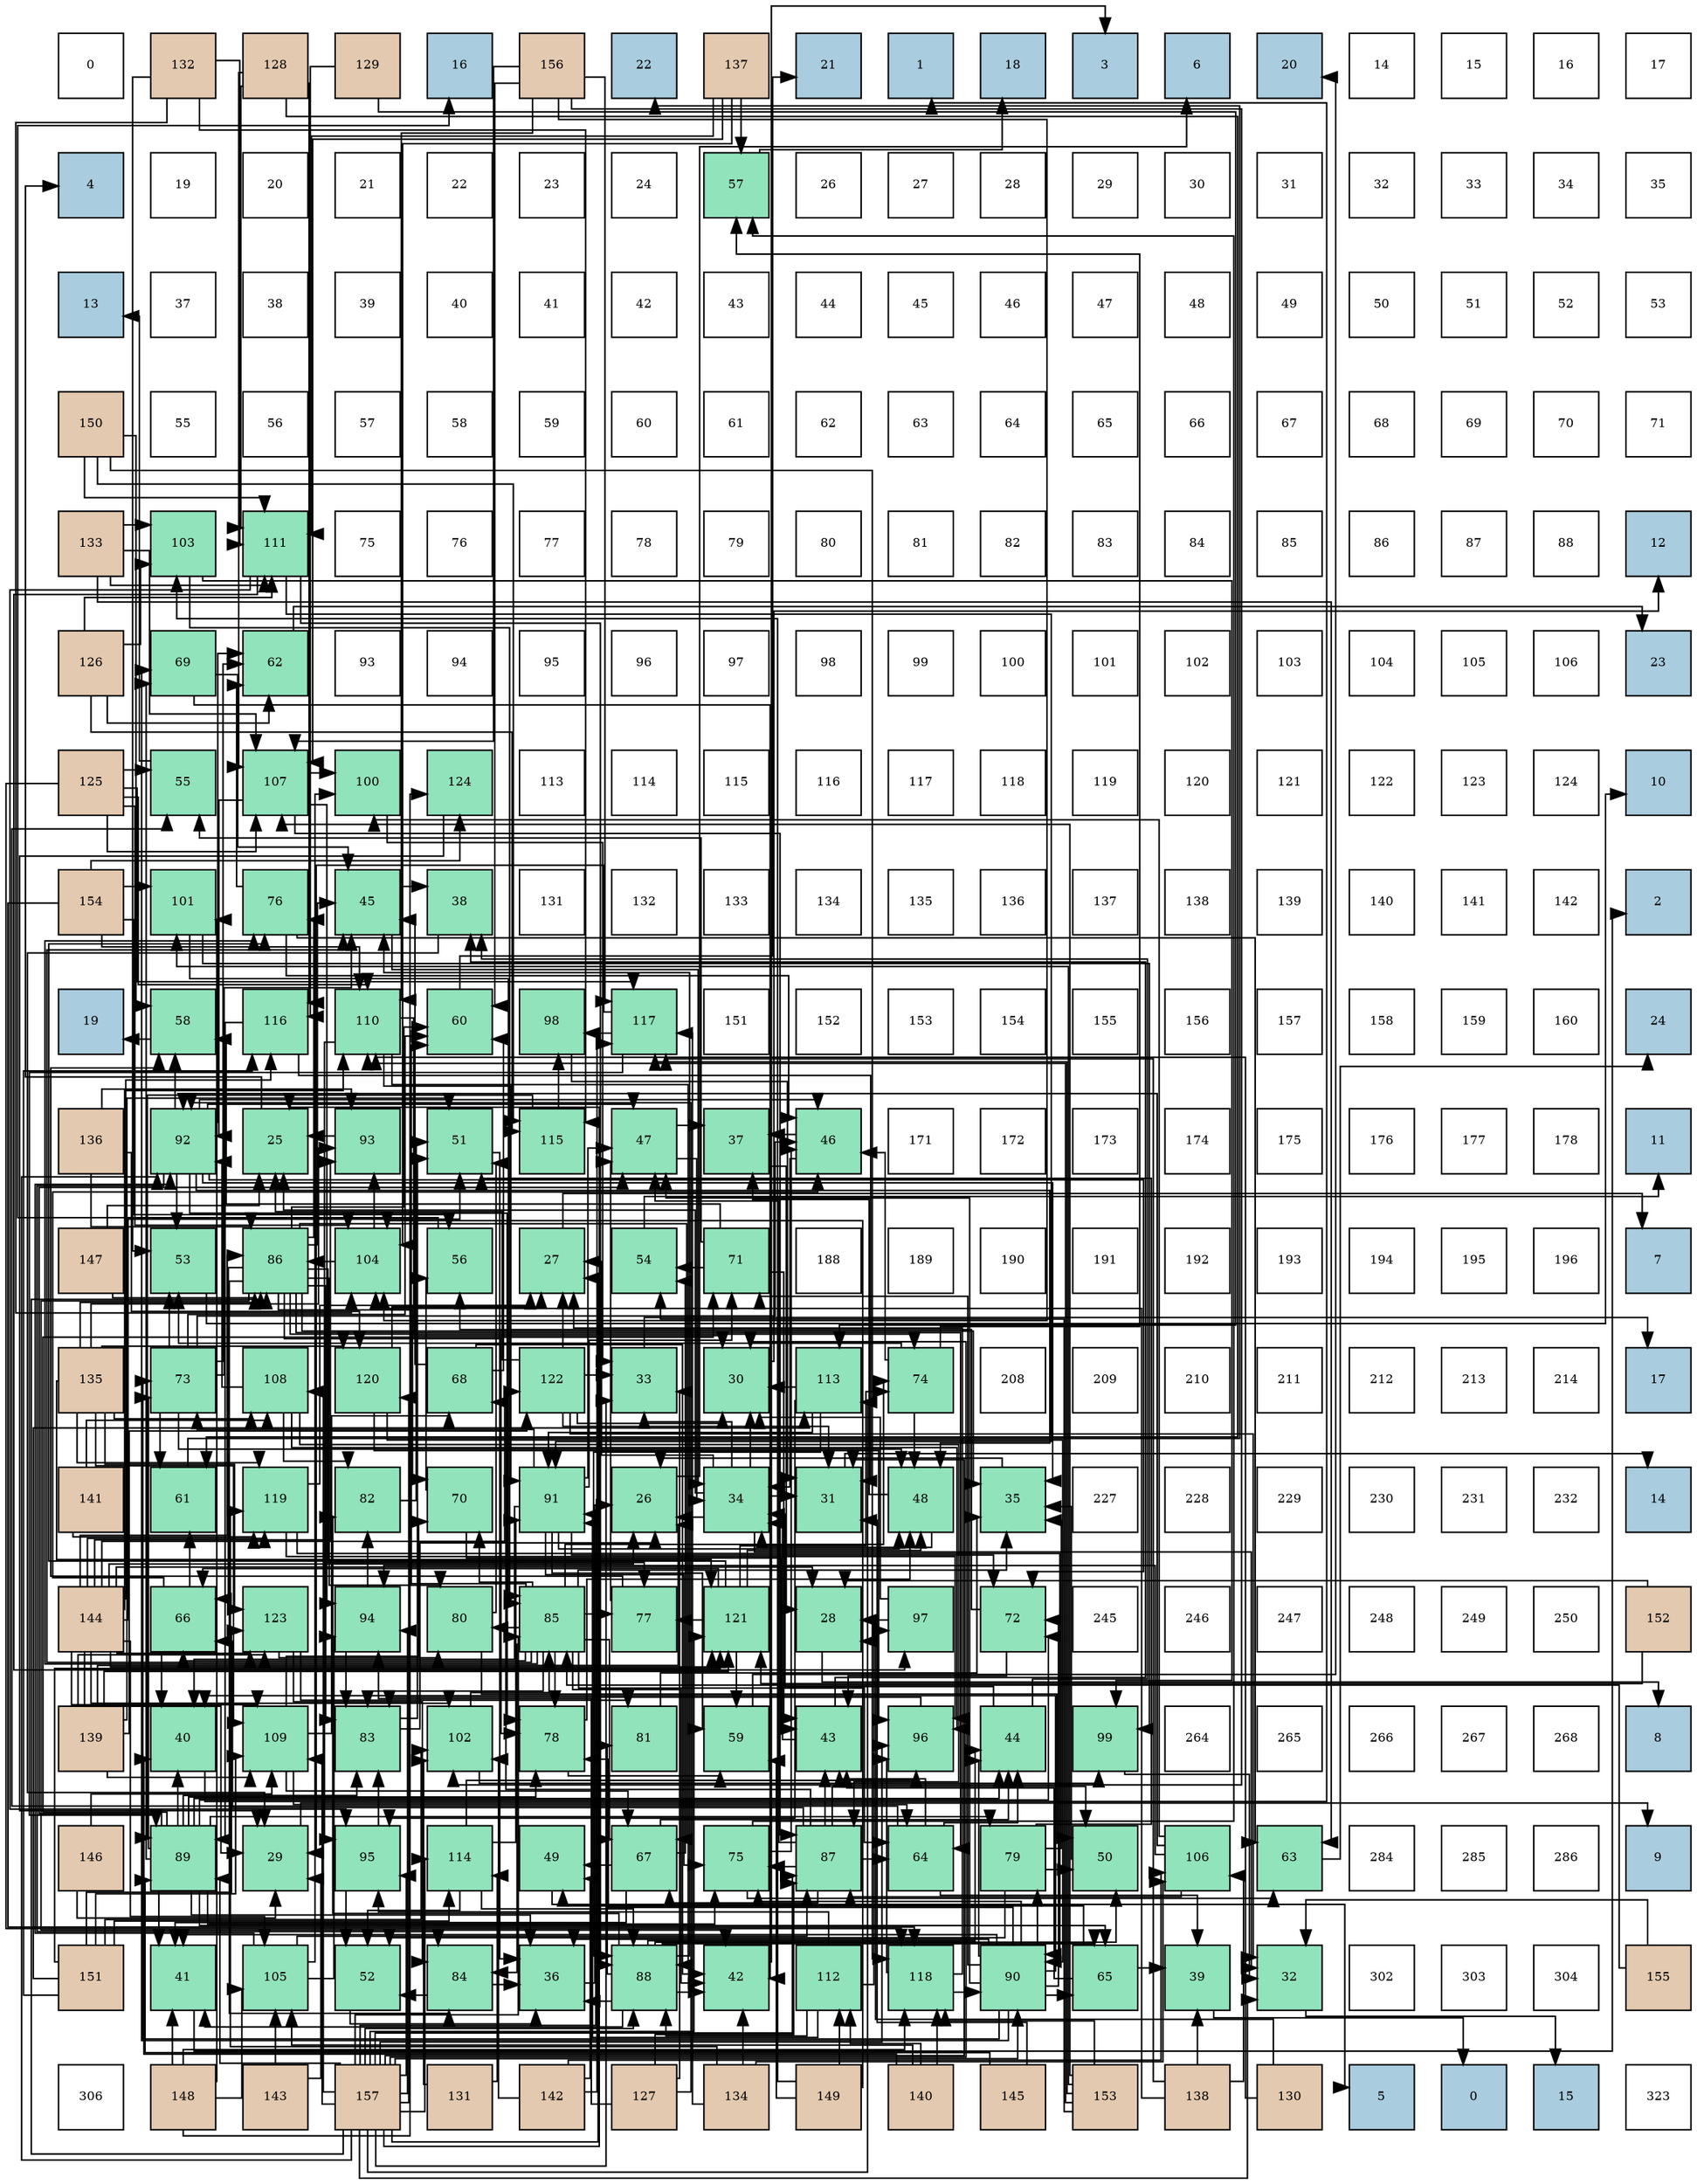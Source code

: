 digraph layout{
 rankdir=TB;
 splines=ortho;
 node [style=filled shape=square fixedsize=true width=0.6];
0[label="0", fontsize=8, fillcolor="#ffffff"];
1[label="132", fontsize=8, fillcolor="#e3c9af"];
2[label="128", fontsize=8, fillcolor="#e3c9af"];
3[label="129", fontsize=8, fillcolor="#e3c9af"];
4[label="16", fontsize=8, fillcolor="#a9ccde"];
5[label="156", fontsize=8, fillcolor="#e3c9af"];
6[label="22", fontsize=8, fillcolor="#a9ccde"];
7[label="137", fontsize=8, fillcolor="#e3c9af"];
8[label="21", fontsize=8, fillcolor="#a9ccde"];
9[label="1", fontsize=8, fillcolor="#a9ccde"];
10[label="18", fontsize=8, fillcolor="#a9ccde"];
11[label="3", fontsize=8, fillcolor="#a9ccde"];
12[label="6", fontsize=8, fillcolor="#a9ccde"];
13[label="20", fontsize=8, fillcolor="#a9ccde"];
14[label="14", fontsize=8, fillcolor="#ffffff"];
15[label="15", fontsize=8, fillcolor="#ffffff"];
16[label="16", fontsize=8, fillcolor="#ffffff"];
17[label="17", fontsize=8, fillcolor="#ffffff"];
18[label="4", fontsize=8, fillcolor="#a9ccde"];
19[label="19", fontsize=8, fillcolor="#ffffff"];
20[label="20", fontsize=8, fillcolor="#ffffff"];
21[label="21", fontsize=8, fillcolor="#ffffff"];
22[label="22", fontsize=8, fillcolor="#ffffff"];
23[label="23", fontsize=8, fillcolor="#ffffff"];
24[label="24", fontsize=8, fillcolor="#ffffff"];
25[label="57", fontsize=8, fillcolor="#91e3bb"];
26[label="26", fontsize=8, fillcolor="#ffffff"];
27[label="27", fontsize=8, fillcolor="#ffffff"];
28[label="28", fontsize=8, fillcolor="#ffffff"];
29[label="29", fontsize=8, fillcolor="#ffffff"];
30[label="30", fontsize=8, fillcolor="#ffffff"];
31[label="31", fontsize=8, fillcolor="#ffffff"];
32[label="32", fontsize=8, fillcolor="#ffffff"];
33[label="33", fontsize=8, fillcolor="#ffffff"];
34[label="34", fontsize=8, fillcolor="#ffffff"];
35[label="35", fontsize=8, fillcolor="#ffffff"];
36[label="13", fontsize=8, fillcolor="#a9ccde"];
37[label="37", fontsize=8, fillcolor="#ffffff"];
38[label="38", fontsize=8, fillcolor="#ffffff"];
39[label="39", fontsize=8, fillcolor="#ffffff"];
40[label="40", fontsize=8, fillcolor="#ffffff"];
41[label="41", fontsize=8, fillcolor="#ffffff"];
42[label="42", fontsize=8, fillcolor="#ffffff"];
43[label="43", fontsize=8, fillcolor="#ffffff"];
44[label="44", fontsize=8, fillcolor="#ffffff"];
45[label="45", fontsize=8, fillcolor="#ffffff"];
46[label="46", fontsize=8, fillcolor="#ffffff"];
47[label="47", fontsize=8, fillcolor="#ffffff"];
48[label="48", fontsize=8, fillcolor="#ffffff"];
49[label="49", fontsize=8, fillcolor="#ffffff"];
50[label="50", fontsize=8, fillcolor="#ffffff"];
51[label="51", fontsize=8, fillcolor="#ffffff"];
52[label="52", fontsize=8, fillcolor="#ffffff"];
53[label="53", fontsize=8, fillcolor="#ffffff"];
54[label="150", fontsize=8, fillcolor="#e3c9af"];
55[label="55", fontsize=8, fillcolor="#ffffff"];
56[label="56", fontsize=8, fillcolor="#ffffff"];
57[label="57", fontsize=8, fillcolor="#ffffff"];
58[label="58", fontsize=8, fillcolor="#ffffff"];
59[label="59", fontsize=8, fillcolor="#ffffff"];
60[label="60", fontsize=8, fillcolor="#ffffff"];
61[label="61", fontsize=8, fillcolor="#ffffff"];
62[label="62", fontsize=8, fillcolor="#ffffff"];
63[label="63", fontsize=8, fillcolor="#ffffff"];
64[label="64", fontsize=8, fillcolor="#ffffff"];
65[label="65", fontsize=8, fillcolor="#ffffff"];
66[label="66", fontsize=8, fillcolor="#ffffff"];
67[label="67", fontsize=8, fillcolor="#ffffff"];
68[label="68", fontsize=8, fillcolor="#ffffff"];
69[label="69", fontsize=8, fillcolor="#ffffff"];
70[label="70", fontsize=8, fillcolor="#ffffff"];
71[label="71", fontsize=8, fillcolor="#ffffff"];
72[label="133", fontsize=8, fillcolor="#e3c9af"];
73[label="103", fontsize=8, fillcolor="#91e3bb"];
74[label="111", fontsize=8, fillcolor="#91e3bb"];
75[label="75", fontsize=8, fillcolor="#ffffff"];
76[label="76", fontsize=8, fillcolor="#ffffff"];
77[label="77", fontsize=8, fillcolor="#ffffff"];
78[label="78", fontsize=8, fillcolor="#ffffff"];
79[label="79", fontsize=8, fillcolor="#ffffff"];
80[label="80", fontsize=8, fillcolor="#ffffff"];
81[label="81", fontsize=8, fillcolor="#ffffff"];
82[label="82", fontsize=8, fillcolor="#ffffff"];
83[label="83", fontsize=8, fillcolor="#ffffff"];
84[label="84", fontsize=8, fillcolor="#ffffff"];
85[label="85", fontsize=8, fillcolor="#ffffff"];
86[label="86", fontsize=8, fillcolor="#ffffff"];
87[label="87", fontsize=8, fillcolor="#ffffff"];
88[label="88", fontsize=8, fillcolor="#ffffff"];
89[label="12", fontsize=8, fillcolor="#a9ccde"];
90[label="126", fontsize=8, fillcolor="#e3c9af"];
91[label="69", fontsize=8, fillcolor="#91e3bb"];
92[label="62", fontsize=8, fillcolor="#91e3bb"];
93[label="93", fontsize=8, fillcolor="#ffffff"];
94[label="94", fontsize=8, fillcolor="#ffffff"];
95[label="95", fontsize=8, fillcolor="#ffffff"];
96[label="96", fontsize=8, fillcolor="#ffffff"];
97[label="97", fontsize=8, fillcolor="#ffffff"];
98[label="98", fontsize=8, fillcolor="#ffffff"];
99[label="99", fontsize=8, fillcolor="#ffffff"];
100[label="100", fontsize=8, fillcolor="#ffffff"];
101[label="101", fontsize=8, fillcolor="#ffffff"];
102[label="102", fontsize=8, fillcolor="#ffffff"];
103[label="103", fontsize=8, fillcolor="#ffffff"];
104[label="104", fontsize=8, fillcolor="#ffffff"];
105[label="105", fontsize=8, fillcolor="#ffffff"];
106[label="106", fontsize=8, fillcolor="#ffffff"];
107[label="23", fontsize=8, fillcolor="#a9ccde"];
108[label="125", fontsize=8, fillcolor="#e3c9af"];
109[label="55", fontsize=8, fillcolor="#91e3bb"];
110[label="107", fontsize=8, fillcolor="#91e3bb"];
111[label="100", fontsize=8, fillcolor="#91e3bb"];
112[label="124", fontsize=8, fillcolor="#91e3bb"];
113[label="113", fontsize=8, fillcolor="#ffffff"];
114[label="114", fontsize=8, fillcolor="#ffffff"];
115[label="115", fontsize=8, fillcolor="#ffffff"];
116[label="116", fontsize=8, fillcolor="#ffffff"];
117[label="117", fontsize=8, fillcolor="#ffffff"];
118[label="118", fontsize=8, fillcolor="#ffffff"];
119[label="119", fontsize=8, fillcolor="#ffffff"];
120[label="120", fontsize=8, fillcolor="#ffffff"];
121[label="121", fontsize=8, fillcolor="#ffffff"];
122[label="122", fontsize=8, fillcolor="#ffffff"];
123[label="123", fontsize=8, fillcolor="#ffffff"];
124[label="124", fontsize=8, fillcolor="#ffffff"];
125[label="10", fontsize=8, fillcolor="#a9ccde"];
126[label="154", fontsize=8, fillcolor="#e3c9af"];
127[label="101", fontsize=8, fillcolor="#91e3bb"];
128[label="76", fontsize=8, fillcolor="#91e3bb"];
129[label="45", fontsize=8, fillcolor="#91e3bb"];
130[label="38", fontsize=8, fillcolor="#91e3bb"];
131[label="131", fontsize=8, fillcolor="#ffffff"];
132[label="132", fontsize=8, fillcolor="#ffffff"];
133[label="133", fontsize=8, fillcolor="#ffffff"];
134[label="134", fontsize=8, fillcolor="#ffffff"];
135[label="135", fontsize=8, fillcolor="#ffffff"];
136[label="136", fontsize=8, fillcolor="#ffffff"];
137[label="137", fontsize=8, fillcolor="#ffffff"];
138[label="138", fontsize=8, fillcolor="#ffffff"];
139[label="139", fontsize=8, fillcolor="#ffffff"];
140[label="140", fontsize=8, fillcolor="#ffffff"];
141[label="141", fontsize=8, fillcolor="#ffffff"];
142[label="142", fontsize=8, fillcolor="#ffffff"];
143[label="2", fontsize=8, fillcolor="#a9ccde"];
144[label="19", fontsize=8, fillcolor="#a9ccde"];
145[label="58", fontsize=8, fillcolor="#91e3bb"];
146[label="116", fontsize=8, fillcolor="#91e3bb"];
147[label="110", fontsize=8, fillcolor="#91e3bb"];
148[label="60", fontsize=8, fillcolor="#91e3bb"];
149[label="98", fontsize=8, fillcolor="#91e3bb"];
150[label="117", fontsize=8, fillcolor="#91e3bb"];
151[label="151", fontsize=8, fillcolor="#ffffff"];
152[label="152", fontsize=8, fillcolor="#ffffff"];
153[label="153", fontsize=8, fillcolor="#ffffff"];
154[label="154", fontsize=8, fillcolor="#ffffff"];
155[label="155", fontsize=8, fillcolor="#ffffff"];
156[label="156", fontsize=8, fillcolor="#ffffff"];
157[label="157", fontsize=8, fillcolor="#ffffff"];
158[label="158", fontsize=8, fillcolor="#ffffff"];
159[label="159", fontsize=8, fillcolor="#ffffff"];
160[label="160", fontsize=8, fillcolor="#ffffff"];
161[label="24", fontsize=8, fillcolor="#a9ccde"];
162[label="136", fontsize=8, fillcolor="#e3c9af"];
163[label="92", fontsize=8, fillcolor="#91e3bb"];
164[label="25", fontsize=8, fillcolor="#91e3bb"];
165[label="93", fontsize=8, fillcolor="#91e3bb"];
166[label="51", fontsize=8, fillcolor="#91e3bb"];
167[label="115", fontsize=8, fillcolor="#91e3bb"];
168[label="47", fontsize=8, fillcolor="#91e3bb"];
169[label="37", fontsize=8, fillcolor="#91e3bb"];
170[label="46", fontsize=8, fillcolor="#91e3bb"];
171[label="171", fontsize=8, fillcolor="#ffffff"];
172[label="172", fontsize=8, fillcolor="#ffffff"];
173[label="173", fontsize=8, fillcolor="#ffffff"];
174[label="174", fontsize=8, fillcolor="#ffffff"];
175[label="175", fontsize=8, fillcolor="#ffffff"];
176[label="176", fontsize=8, fillcolor="#ffffff"];
177[label="177", fontsize=8, fillcolor="#ffffff"];
178[label="178", fontsize=8, fillcolor="#ffffff"];
179[label="11", fontsize=8, fillcolor="#a9ccde"];
180[label="147", fontsize=8, fillcolor="#e3c9af"];
181[label="53", fontsize=8, fillcolor="#91e3bb"];
182[label="86", fontsize=8, fillcolor="#91e3bb"];
183[label="104", fontsize=8, fillcolor="#91e3bb"];
184[label="56", fontsize=8, fillcolor="#91e3bb"];
185[label="27", fontsize=8, fillcolor="#91e3bb"];
186[label="54", fontsize=8, fillcolor="#91e3bb"];
187[label="71", fontsize=8, fillcolor="#91e3bb"];
188[label="188", fontsize=8, fillcolor="#ffffff"];
189[label="189", fontsize=8, fillcolor="#ffffff"];
190[label="190", fontsize=8, fillcolor="#ffffff"];
191[label="191", fontsize=8, fillcolor="#ffffff"];
192[label="192", fontsize=8, fillcolor="#ffffff"];
193[label="193", fontsize=8, fillcolor="#ffffff"];
194[label="194", fontsize=8, fillcolor="#ffffff"];
195[label="195", fontsize=8, fillcolor="#ffffff"];
196[label="196", fontsize=8, fillcolor="#ffffff"];
197[label="7", fontsize=8, fillcolor="#a9ccde"];
198[label="135", fontsize=8, fillcolor="#e3c9af"];
199[label="73", fontsize=8, fillcolor="#91e3bb"];
200[label="108", fontsize=8, fillcolor="#91e3bb"];
201[label="120", fontsize=8, fillcolor="#91e3bb"];
202[label="68", fontsize=8, fillcolor="#91e3bb"];
203[label="122", fontsize=8, fillcolor="#91e3bb"];
204[label="33", fontsize=8, fillcolor="#91e3bb"];
205[label="30", fontsize=8, fillcolor="#91e3bb"];
206[label="113", fontsize=8, fillcolor="#91e3bb"];
207[label="74", fontsize=8, fillcolor="#91e3bb"];
208[label="208", fontsize=8, fillcolor="#ffffff"];
209[label="209", fontsize=8, fillcolor="#ffffff"];
210[label="210", fontsize=8, fillcolor="#ffffff"];
211[label="211", fontsize=8, fillcolor="#ffffff"];
212[label="212", fontsize=8, fillcolor="#ffffff"];
213[label="213", fontsize=8, fillcolor="#ffffff"];
214[label="214", fontsize=8, fillcolor="#ffffff"];
215[label="17", fontsize=8, fillcolor="#a9ccde"];
216[label="141", fontsize=8, fillcolor="#e3c9af"];
217[label="61", fontsize=8, fillcolor="#91e3bb"];
218[label="119", fontsize=8, fillcolor="#91e3bb"];
219[label="82", fontsize=8, fillcolor="#91e3bb"];
220[label="70", fontsize=8, fillcolor="#91e3bb"];
221[label="91", fontsize=8, fillcolor="#91e3bb"];
222[label="26", fontsize=8, fillcolor="#91e3bb"];
223[label="34", fontsize=8, fillcolor="#91e3bb"];
224[label="31", fontsize=8, fillcolor="#91e3bb"];
225[label="48", fontsize=8, fillcolor="#91e3bb"];
226[label="35", fontsize=8, fillcolor="#91e3bb"];
227[label="227", fontsize=8, fillcolor="#ffffff"];
228[label="228", fontsize=8, fillcolor="#ffffff"];
229[label="229", fontsize=8, fillcolor="#ffffff"];
230[label="230", fontsize=8, fillcolor="#ffffff"];
231[label="231", fontsize=8, fillcolor="#ffffff"];
232[label="232", fontsize=8, fillcolor="#ffffff"];
233[label="14", fontsize=8, fillcolor="#a9ccde"];
234[label="144", fontsize=8, fillcolor="#e3c9af"];
235[label="66", fontsize=8, fillcolor="#91e3bb"];
236[label="123", fontsize=8, fillcolor="#91e3bb"];
237[label="94", fontsize=8, fillcolor="#91e3bb"];
238[label="80", fontsize=8, fillcolor="#91e3bb"];
239[label="85", fontsize=8, fillcolor="#91e3bb"];
240[label="77", fontsize=8, fillcolor="#91e3bb"];
241[label="121", fontsize=8, fillcolor="#91e3bb"];
242[label="28", fontsize=8, fillcolor="#91e3bb"];
243[label="97", fontsize=8, fillcolor="#91e3bb"];
244[label="72", fontsize=8, fillcolor="#91e3bb"];
245[label="245", fontsize=8, fillcolor="#ffffff"];
246[label="246", fontsize=8, fillcolor="#ffffff"];
247[label="247", fontsize=8, fillcolor="#ffffff"];
248[label="248", fontsize=8, fillcolor="#ffffff"];
249[label="249", fontsize=8, fillcolor="#ffffff"];
250[label="250", fontsize=8, fillcolor="#ffffff"];
251[label="152", fontsize=8, fillcolor="#e3c9af"];
252[label="139", fontsize=8, fillcolor="#e3c9af"];
253[label="40", fontsize=8, fillcolor="#91e3bb"];
254[label="109", fontsize=8, fillcolor="#91e3bb"];
255[label="83", fontsize=8, fillcolor="#91e3bb"];
256[label="102", fontsize=8, fillcolor="#91e3bb"];
257[label="78", fontsize=8, fillcolor="#91e3bb"];
258[label="81", fontsize=8, fillcolor="#91e3bb"];
259[label="59", fontsize=8, fillcolor="#91e3bb"];
260[label="43", fontsize=8, fillcolor="#91e3bb"];
261[label="96", fontsize=8, fillcolor="#91e3bb"];
262[label="44", fontsize=8, fillcolor="#91e3bb"];
263[label="99", fontsize=8, fillcolor="#91e3bb"];
264[label="264", fontsize=8, fillcolor="#ffffff"];
265[label="265", fontsize=8, fillcolor="#ffffff"];
266[label="266", fontsize=8, fillcolor="#ffffff"];
267[label="267", fontsize=8, fillcolor="#ffffff"];
268[label="268", fontsize=8, fillcolor="#ffffff"];
269[label="8", fontsize=8, fillcolor="#a9ccde"];
270[label="146", fontsize=8, fillcolor="#e3c9af"];
271[label="89", fontsize=8, fillcolor="#91e3bb"];
272[label="29", fontsize=8, fillcolor="#91e3bb"];
273[label="95", fontsize=8, fillcolor="#91e3bb"];
274[label="114", fontsize=8, fillcolor="#91e3bb"];
275[label="49", fontsize=8, fillcolor="#91e3bb"];
276[label="67", fontsize=8, fillcolor="#91e3bb"];
277[label="75", fontsize=8, fillcolor="#91e3bb"];
278[label="87", fontsize=8, fillcolor="#91e3bb"];
279[label="64", fontsize=8, fillcolor="#91e3bb"];
280[label="79", fontsize=8, fillcolor="#91e3bb"];
281[label="50", fontsize=8, fillcolor="#91e3bb"];
282[label="106", fontsize=8, fillcolor="#91e3bb"];
283[label="63", fontsize=8, fillcolor="#91e3bb"];
284[label="284", fontsize=8, fillcolor="#ffffff"];
285[label="285", fontsize=8, fillcolor="#ffffff"];
286[label="286", fontsize=8, fillcolor="#ffffff"];
287[label="9", fontsize=8, fillcolor="#a9ccde"];
288[label="151", fontsize=8, fillcolor="#e3c9af"];
289[label="41", fontsize=8, fillcolor="#91e3bb"];
290[label="105", fontsize=8, fillcolor="#91e3bb"];
291[label="52", fontsize=8, fillcolor="#91e3bb"];
292[label="84", fontsize=8, fillcolor="#91e3bb"];
293[label="36", fontsize=8, fillcolor="#91e3bb"];
294[label="88", fontsize=8, fillcolor="#91e3bb"];
295[label="42", fontsize=8, fillcolor="#91e3bb"];
296[label="112", fontsize=8, fillcolor="#91e3bb"];
297[label="118", fontsize=8, fillcolor="#91e3bb"];
298[label="90", fontsize=8, fillcolor="#91e3bb"];
299[label="65", fontsize=8, fillcolor="#91e3bb"];
300[label="39", fontsize=8, fillcolor="#91e3bb"];
301[label="32", fontsize=8, fillcolor="#91e3bb"];
302[label="302", fontsize=8, fillcolor="#ffffff"];
303[label="303", fontsize=8, fillcolor="#ffffff"];
304[label="304", fontsize=8, fillcolor="#ffffff"];
305[label="155", fontsize=8, fillcolor="#e3c9af"];
306[label="306", fontsize=8, fillcolor="#ffffff"];
307[label="148", fontsize=8, fillcolor="#e3c9af"];
308[label="143", fontsize=8, fillcolor="#e3c9af"];
309[label="157", fontsize=8, fillcolor="#e3c9af"];
310[label="131", fontsize=8, fillcolor="#e3c9af"];
311[label="142", fontsize=8, fillcolor="#e3c9af"];
312[label="127", fontsize=8, fillcolor="#e3c9af"];
313[label="134", fontsize=8, fillcolor="#e3c9af"];
314[label="149", fontsize=8, fillcolor="#e3c9af"];
315[label="140", fontsize=8, fillcolor="#e3c9af"];
316[label="145", fontsize=8, fillcolor="#e3c9af"];
317[label="153", fontsize=8, fillcolor="#e3c9af"];
318[label="138", fontsize=8, fillcolor="#e3c9af"];
319[label="130", fontsize=8, fillcolor="#e3c9af"];
320[label="5", fontsize=8, fillcolor="#a9ccde"];
321[label="0", fontsize=8, fillcolor="#a9ccde"];
322[label="15", fontsize=8, fillcolor="#a9ccde"];
323[label="323", fontsize=8, fillcolor="#ffffff"];
edge [constraint=false, style=vis];164 -> 18;
222 -> 12;
185 -> 197;
242 -> 269;
272 -> 287;
205 -> 89;
224 -> 233;
301 -> 322;
204 -> 215;
223 -> 164;
223 -> 222;
223 -> 185;
223 -> 205;
223 -> 224;
223 -> 301;
223 -> 204;
226 -> 222;
293 -> 222;
169 -> 242;
130 -> 272;
300 -> 321;
253 -> 9;
289 -> 143;
295 -> 11;
260 -> 223;
260 -> 130;
262 -> 223;
262 -> 130;
129 -> 223;
129 -> 130;
170 -> 223;
170 -> 169;
168 -> 223;
168 -> 169;
225 -> 223;
225 -> 169;
275 -> 320;
281 -> 226;
166 -> 293;
291 -> 293;
181 -> 125;
186 -> 179;
109 -> 36;
184 -> 4;
25 -> 10;
145 -> 144;
259 -> 13;
148 -> 8;
217 -> 6;
92 -> 107;
283 -> 161;
279 -> 300;
279 -> 260;
279 -> 262;
279 -> 109;
299 -> 300;
299 -> 260;
299 -> 275;
235 -> 253;
235 -> 170;
235 -> 217;
276 -> 289;
276 -> 262;
276 -> 275;
276 -> 186;
202 -> 295;
202 -> 129;
202 -> 148;
91 -> 295;
91 -> 129;
220 -> 260;
220 -> 184;
187 -> 260;
187 -> 186;
187 -> 109;
187 -> 145;
244 -> 260;
244 -> 184;
199 -> 129;
199 -> 170;
199 -> 225;
199 -> 181;
199 -> 148;
199 -> 217;
199 -> 92;
207 -> 170;
207 -> 225;
207 -> 181;
207 -> 25;
277 -> 170;
277 -> 25;
277 -> 283;
128 -> 170;
128 -> 92;
128 -> 283;
240 -> 168;
240 -> 145;
257 -> 225;
257 -> 259;
280 -> 226;
280 -> 281;
280 -> 166;
280 -> 291;
238 -> 281;
238 -> 166;
258 -> 226;
219 -> 166;
255 -> 222;
255 -> 166;
292 -> 293;
292 -> 291;
239 -> 226;
239 -> 295;
239 -> 129;
239 -> 148;
239 -> 279;
239 -> 235;
239 -> 276;
239 -> 220;
239 -> 207;
239 -> 128;
239 -> 240;
239 -> 257;
239 -> 238;
239 -> 255;
239 -> 292;
182 -> 226;
182 -> 295;
182 -> 129;
182 -> 148;
182 -> 279;
182 -> 235;
182 -> 276;
182 -> 220;
182 -> 207;
182 -> 128;
182 -> 240;
182 -> 257;
182 -> 238;
182 -> 255;
182 -> 292;
278 -> 260;
278 -> 168;
278 -> 281;
278 -> 279;
278 -> 235;
278 -> 276;
278 -> 202;
278 -> 277;
294 -> 293;
294 -> 289;
294 -> 295;
294 -> 262;
294 -> 129;
294 -> 281;
294 -> 299;
294 -> 258;
294 -> 219;
271 -> 293;
271 -> 253;
271 -> 289;
271 -> 262;
271 -> 168;
271 -> 299;
271 -> 91;
271 -> 187;
271 -> 244;
271 -> 199;
271 -> 277;
271 -> 257;
271 -> 280;
271 -> 255;
298 -> 293;
298 -> 253;
298 -> 289;
298 -> 262;
298 -> 168;
298 -> 299;
298 -> 91;
298 -> 187;
298 -> 244;
298 -> 199;
298 -> 277;
298 -> 257;
298 -> 280;
221 -> 253;
221 -> 168;
221 -> 225;
221 -> 259;
221 -> 187;
221 -> 244;
221 -> 199;
221 -> 277;
163 -> 226;
163 -> 170;
163 -> 168;
163 -> 225;
163 -> 181;
163 -> 145;
163 -> 92;
163 -> 244;
163 -> 257;
163 -> 292;
165 -> 164;
237 -> 219;
237 -> 255;
273 -> 291;
273 -> 255;
261 -> 255;
243 -> 242;
243 -> 205;
149 -> 224;
263 -> 301;
111 -> 204;
127 -> 239;
127 -> 263;
256 -> 239;
256 -> 263;
73 -> 239;
73 -> 263;
183 -> 182;
183 -> 165;
290 -> 278;
290 -> 163;
290 -> 237;
290 -> 111;
282 -> 278;
282 -> 163;
282 -> 237;
282 -> 111;
110 -> 278;
110 -> 163;
110 -> 237;
110 -> 111;
200 -> 219;
200 -> 278;
200 -> 163;
200 -> 261;
254 -> 279;
254 -> 276;
254 -> 202;
254 -> 220;
147 -> 205;
147 -> 294;
147 -> 221;
147 -> 273;
74 -> 294;
74 -> 221;
74 -> 273;
74 -> 243;
296 -> 294;
296 -> 221;
296 -> 273;
296 -> 243;
206 -> 205;
206 -> 294;
206 -> 221;
206 -> 273;
274 -> 291;
274 -> 294;
274 -> 221;
274 -> 261;
167 -> 271;
167 -> 149;
146 -> 224;
146 -> 271;
150 -> 272;
150 -> 271;
150 -> 149;
297 -> 185;
297 -> 298;
297 -> 261;
218 -> 185;
218 -> 298;
218 -> 261;
201 -> 185;
201 -> 298;
201 -> 261;
241 -> 225;
241 -> 259;
241 -> 235;
241 -> 207;
241 -> 128;
241 -> 240;
203 -> 164;
203 -> 185;
203 -> 205;
203 -> 224;
203 -> 301;
203 -> 204;
236 -> 238;
236 -> 258;
236 -> 292;
112 -> 272;
108 -> 109;
108 -> 183;
108 -> 110;
108 -> 147;
108 -> 150;
108 -> 297;
90 -> 92;
90 -> 73;
90 -> 74;
90 -> 167;
312 -> 204;
312 -> 278;
312 -> 163;
312 -> 237;
2 -> 217;
2 -> 110;
2 -> 74;
2 -> 146;
3 -> 206;
3 -> 146;
319 -> 242;
319 -> 147;
310 -> 256;
310 -> 274;
1 -> 181;
1 -> 183;
1 -> 74;
1 -> 167;
72 -> 283;
72 -> 73;
72 -> 110;
72 -> 74;
313 -> 295;
313 -> 282;
313 -> 150;
313 -> 218;
198 -> 182;
198 -> 165;
198 -> 200;
198 -> 254;
198 -> 218;
198 -> 201;
198 -> 241;
198 -> 236;
162 -> 182;
162 -> 165;
162 -> 201;
7 -> 25;
7 -> 183;
7 -> 110;
7 -> 74;
318 -> 300;
318 -> 183;
318 -> 282;
318 -> 150;
252 -> 222;
252 -> 166;
252 -> 254;
252 -> 241;
252 -> 203;
252 -> 236;
315 -> 253;
315 -> 290;
315 -> 296;
315 -> 297;
216 -> 200;
216 -> 218;
311 -> 275;
311 -> 256;
311 -> 282;
311 -> 150;
308 -> 272;
308 -> 290;
234 -> 222;
234 -> 242;
234 -> 272;
234 -> 166;
234 -> 182;
234 -> 165;
234 -> 256;
234 -> 290;
234 -> 254;
234 -> 147;
234 -> 146;
234 -> 218;
234 -> 241;
234 -> 203;
234 -> 236;
316 -> 224;
316 -> 271;
270 -> 272;
270 -> 254;
180 -> 164;
180 -> 182;
307 -> 289;
307 -> 127;
307 -> 290;
307 -> 297;
307 -> 112;
314 -> 259;
314 -> 73;
314 -> 183;
314 -> 296;
54 -> 145;
54 -> 74;
54 -> 167;
54 -> 297;
288 -> 256;
288 -> 254;
288 -> 206;
288 -> 274;
288 -> 146;
288 -> 241;
288 -> 236;
251 -> 242;
251 -> 241;
317 -> 186;
317 -> 127;
317 -> 110;
317 -> 147;
317 -> 150;
317 -> 297;
126 -> 184;
126 -> 127;
126 -> 147;
126 -> 297;
126 -> 112;
305 -> 301;
305 -> 239;
5 -> 148;
5 -> 256;
5 -> 183;
5 -> 110;
5 -> 147;
5 -> 150;
309 -> 164;
309 -> 185;
309 -> 205;
309 -> 224;
309 -> 301;
309 -> 204;
309 -> 239;
309 -> 182;
309 -> 278;
309 -> 294;
309 -> 271;
309 -> 298;
309 -> 221;
309 -> 163;
309 -> 237;
309 -> 273;
309 -> 261;
309 -> 200;
309 -> 254;
309 -> 206;
309 -> 274;
309 -> 201;
309 -> 241;
edge [constraint=true, style=invis];
0 -> 18 -> 36 -> 54 -> 72 -> 90 -> 108 -> 126 -> 144 -> 162 -> 180 -> 198 -> 216 -> 234 -> 252 -> 270 -> 288 -> 306;
1 -> 19 -> 37 -> 55 -> 73 -> 91 -> 109 -> 127 -> 145 -> 163 -> 181 -> 199 -> 217 -> 235 -> 253 -> 271 -> 289 -> 307;
2 -> 20 -> 38 -> 56 -> 74 -> 92 -> 110 -> 128 -> 146 -> 164 -> 182 -> 200 -> 218 -> 236 -> 254 -> 272 -> 290 -> 308;
3 -> 21 -> 39 -> 57 -> 75 -> 93 -> 111 -> 129 -> 147 -> 165 -> 183 -> 201 -> 219 -> 237 -> 255 -> 273 -> 291 -> 309;
4 -> 22 -> 40 -> 58 -> 76 -> 94 -> 112 -> 130 -> 148 -> 166 -> 184 -> 202 -> 220 -> 238 -> 256 -> 274 -> 292 -> 310;
5 -> 23 -> 41 -> 59 -> 77 -> 95 -> 113 -> 131 -> 149 -> 167 -> 185 -> 203 -> 221 -> 239 -> 257 -> 275 -> 293 -> 311;
6 -> 24 -> 42 -> 60 -> 78 -> 96 -> 114 -> 132 -> 150 -> 168 -> 186 -> 204 -> 222 -> 240 -> 258 -> 276 -> 294 -> 312;
7 -> 25 -> 43 -> 61 -> 79 -> 97 -> 115 -> 133 -> 151 -> 169 -> 187 -> 205 -> 223 -> 241 -> 259 -> 277 -> 295 -> 313;
8 -> 26 -> 44 -> 62 -> 80 -> 98 -> 116 -> 134 -> 152 -> 170 -> 188 -> 206 -> 224 -> 242 -> 260 -> 278 -> 296 -> 314;
9 -> 27 -> 45 -> 63 -> 81 -> 99 -> 117 -> 135 -> 153 -> 171 -> 189 -> 207 -> 225 -> 243 -> 261 -> 279 -> 297 -> 315;
10 -> 28 -> 46 -> 64 -> 82 -> 100 -> 118 -> 136 -> 154 -> 172 -> 190 -> 208 -> 226 -> 244 -> 262 -> 280 -> 298 -> 316;
11 -> 29 -> 47 -> 65 -> 83 -> 101 -> 119 -> 137 -> 155 -> 173 -> 191 -> 209 -> 227 -> 245 -> 263 -> 281 -> 299 -> 317;
12 -> 30 -> 48 -> 66 -> 84 -> 102 -> 120 -> 138 -> 156 -> 174 -> 192 -> 210 -> 228 -> 246 -> 264 -> 282 -> 300 -> 318;
13 -> 31 -> 49 -> 67 -> 85 -> 103 -> 121 -> 139 -> 157 -> 175 -> 193 -> 211 -> 229 -> 247 -> 265 -> 283 -> 301 -> 319;
14 -> 32 -> 50 -> 68 -> 86 -> 104 -> 122 -> 140 -> 158 -> 176 -> 194 -> 212 -> 230 -> 248 -> 266 -> 284 -> 302 -> 320;
15 -> 33 -> 51 -> 69 -> 87 -> 105 -> 123 -> 141 -> 159 -> 177 -> 195 -> 213 -> 231 -> 249 -> 267 -> 285 -> 303 -> 321;
16 -> 34 -> 52 -> 70 -> 88 -> 106 -> 124 -> 142 -> 160 -> 178 -> 196 -> 214 -> 232 -> 250 -> 268 -> 286 -> 304 -> 322;
17 -> 35 -> 53 -> 71 -> 89 -> 107 -> 125 -> 143 -> 161 -> 179 -> 197 -> 215 -> 233 -> 251 -> 269 -> 287 -> 305 -> 323;
rank = same {0 -> 1 -> 2 -> 3 -> 4 -> 5 -> 6 -> 7 -> 8 -> 9 -> 10 -> 11 -> 12 -> 13 -> 14 -> 15 -> 16 -> 17};
rank = same {18 -> 19 -> 20 -> 21 -> 22 -> 23 -> 24 -> 25 -> 26 -> 27 -> 28 -> 29 -> 30 -> 31 -> 32 -> 33 -> 34 -> 35};
rank = same {36 -> 37 -> 38 -> 39 -> 40 -> 41 -> 42 -> 43 -> 44 -> 45 -> 46 -> 47 -> 48 -> 49 -> 50 -> 51 -> 52 -> 53};
rank = same {54 -> 55 -> 56 -> 57 -> 58 -> 59 -> 60 -> 61 -> 62 -> 63 -> 64 -> 65 -> 66 -> 67 -> 68 -> 69 -> 70 -> 71};
rank = same {72 -> 73 -> 74 -> 75 -> 76 -> 77 -> 78 -> 79 -> 80 -> 81 -> 82 -> 83 -> 84 -> 85 -> 86 -> 87 -> 88 -> 89};
rank = same {90 -> 91 -> 92 -> 93 -> 94 -> 95 -> 96 -> 97 -> 98 -> 99 -> 100 -> 101 -> 102 -> 103 -> 104 -> 105 -> 106 -> 107};
rank = same {108 -> 109 -> 110 -> 111 -> 112 -> 113 -> 114 -> 115 -> 116 -> 117 -> 118 -> 119 -> 120 -> 121 -> 122 -> 123 -> 124 -> 125};
rank = same {126 -> 127 -> 128 -> 129 -> 130 -> 131 -> 132 -> 133 -> 134 -> 135 -> 136 -> 137 -> 138 -> 139 -> 140 -> 141 -> 142 -> 143};
rank = same {144 -> 145 -> 146 -> 147 -> 148 -> 149 -> 150 -> 151 -> 152 -> 153 -> 154 -> 155 -> 156 -> 157 -> 158 -> 159 -> 160 -> 161};
rank = same {162 -> 163 -> 164 -> 165 -> 166 -> 167 -> 168 -> 169 -> 170 -> 171 -> 172 -> 173 -> 174 -> 175 -> 176 -> 177 -> 178 -> 179};
rank = same {180 -> 181 -> 182 -> 183 -> 184 -> 185 -> 186 -> 187 -> 188 -> 189 -> 190 -> 191 -> 192 -> 193 -> 194 -> 195 -> 196 -> 197};
rank = same {198 -> 199 -> 200 -> 201 -> 202 -> 203 -> 204 -> 205 -> 206 -> 207 -> 208 -> 209 -> 210 -> 211 -> 212 -> 213 -> 214 -> 215};
rank = same {216 -> 217 -> 218 -> 219 -> 220 -> 221 -> 222 -> 223 -> 224 -> 225 -> 226 -> 227 -> 228 -> 229 -> 230 -> 231 -> 232 -> 233};
rank = same {234 -> 235 -> 236 -> 237 -> 238 -> 239 -> 240 -> 241 -> 242 -> 243 -> 244 -> 245 -> 246 -> 247 -> 248 -> 249 -> 250 -> 251};
rank = same {252 -> 253 -> 254 -> 255 -> 256 -> 257 -> 258 -> 259 -> 260 -> 261 -> 262 -> 263 -> 264 -> 265 -> 266 -> 267 -> 268 -> 269};
rank = same {270 -> 271 -> 272 -> 273 -> 274 -> 275 -> 276 -> 277 -> 278 -> 279 -> 280 -> 281 -> 282 -> 283 -> 284 -> 285 -> 286 -> 287};
rank = same {288 -> 289 -> 290 -> 291 -> 292 -> 293 -> 294 -> 295 -> 296 -> 297 -> 298 -> 299 -> 300 -> 301 -> 302 -> 303 -> 304 -> 305};
rank = same {306 -> 307 -> 308 -> 309 -> 310 -> 311 -> 312 -> 313 -> 314 -> 315 -> 316 -> 317 -> 318 -> 319 -> 320 -> 321 -> 322 -> 323};
}
